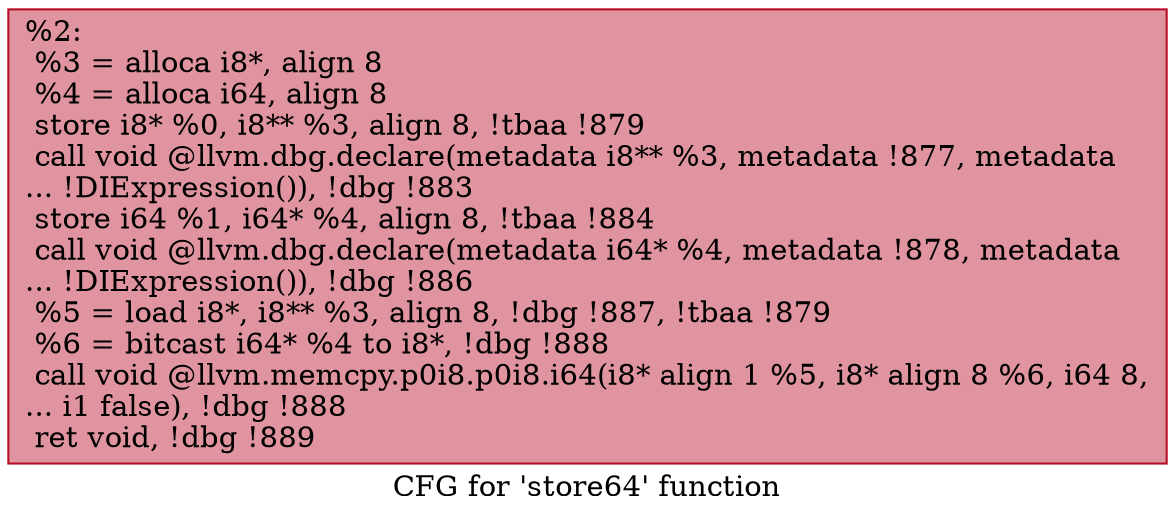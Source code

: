 digraph "CFG for 'store64' function" {
	label="CFG for 'store64' function";

	Node0x12813f0 [shape=record,color="#b70d28ff", style=filled, fillcolor="#b70d2870",label="{%2:\l  %3 = alloca i8*, align 8\l  %4 = alloca i64, align 8\l  store i8* %0, i8** %3, align 8, !tbaa !879\l  call void @llvm.dbg.declare(metadata i8** %3, metadata !877, metadata\l... !DIExpression()), !dbg !883\l  store i64 %1, i64* %4, align 8, !tbaa !884\l  call void @llvm.dbg.declare(metadata i64* %4, metadata !878, metadata\l... !DIExpression()), !dbg !886\l  %5 = load i8*, i8** %3, align 8, !dbg !887, !tbaa !879\l  %6 = bitcast i64* %4 to i8*, !dbg !888\l  call void @llvm.memcpy.p0i8.p0i8.i64(i8* align 1 %5, i8* align 8 %6, i64 8,\l... i1 false), !dbg !888\l  ret void, !dbg !889\l}"];
}
